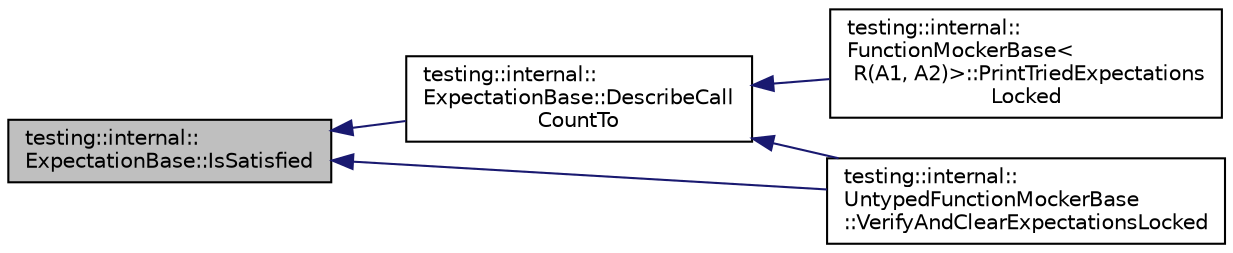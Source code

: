 digraph "testing::internal::ExpectationBase::IsSatisfied"
{
  edge [fontname="Helvetica",fontsize="10",labelfontname="Helvetica",labelfontsize="10"];
  node [fontname="Helvetica",fontsize="10",shape=record];
  rankdir="LR";
  Node130 [label="testing::internal::\lExpectationBase::IsSatisfied",height=0.2,width=0.4,color="black", fillcolor="grey75", style="filled", fontcolor="black"];
  Node130 -> Node131 [dir="back",color="midnightblue",fontsize="10",style="solid",fontname="Helvetica"];
  Node131 [label="testing::internal::\lExpectationBase::DescribeCall\lCountTo",height=0.2,width=0.4,color="black", fillcolor="white", style="filled",URL="$d6/de4/classtesting_1_1internal_1_1_expectation_base.html#a2beebed3ade29077bcf294b449bb8b9d"];
  Node131 -> Node132 [dir="back",color="midnightblue",fontsize="10",style="solid",fontname="Helvetica"];
  Node132 [label="testing::internal::\lFunctionMockerBase\<\l R(A1, A2)\>::PrintTriedExpectations\lLocked",height=0.2,width=0.4,color="black", fillcolor="white", style="filled",URL="$da/de9/classtesting_1_1internal_1_1_function_mocker_base.html#ad0183c6e8ec34498eb52f4249ec2fe9d"];
  Node131 -> Node133 [dir="back",color="midnightblue",fontsize="10",style="solid",fontname="Helvetica"];
  Node133 [label="testing::internal::\lUntypedFunctionMockerBase\l::VerifyAndClearExpectationsLocked",height=0.2,width=0.4,color="black", fillcolor="white", style="filled",URL="$d3/d5f/classtesting_1_1internal_1_1_untyped_function_mocker_base.html#a3f1d62a1662a3daa2895b3af963be269"];
  Node130 -> Node133 [dir="back",color="midnightblue",fontsize="10",style="solid",fontname="Helvetica"];
}

